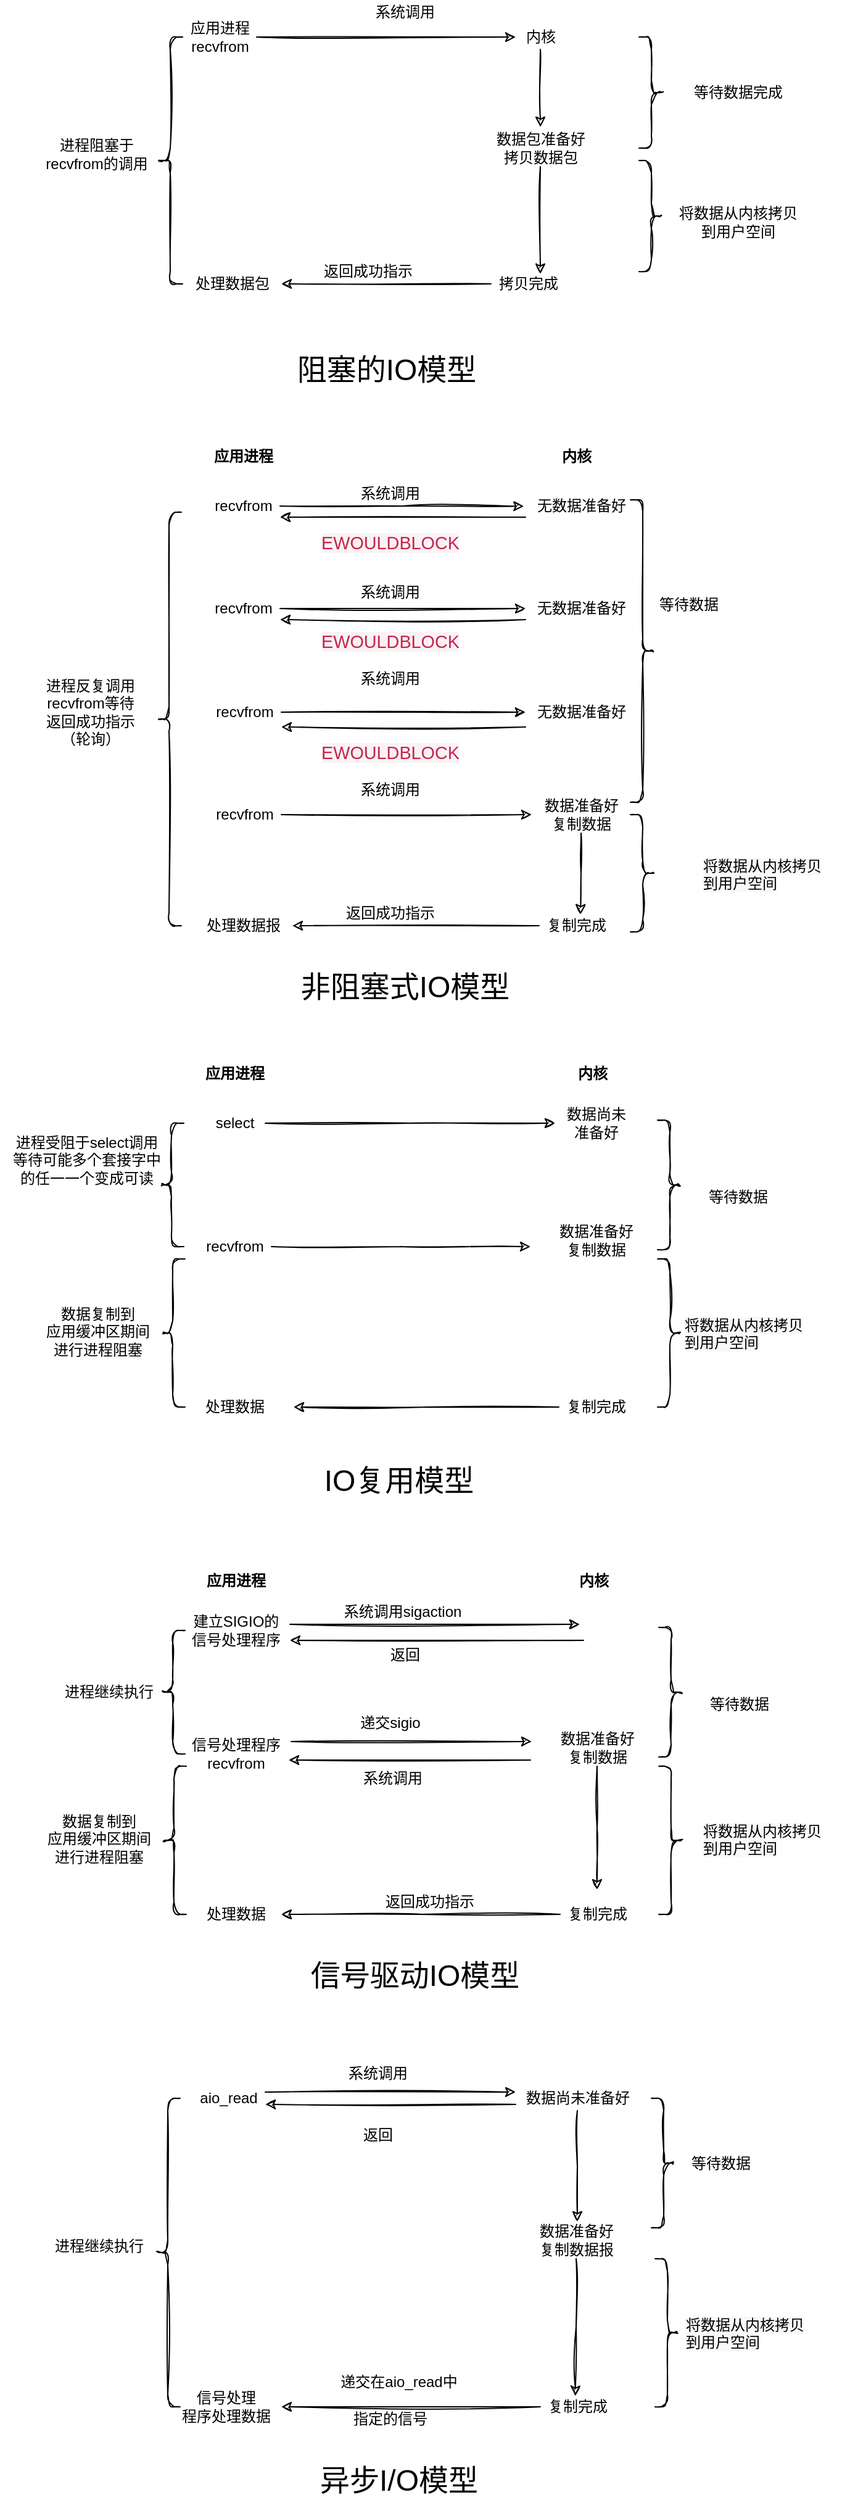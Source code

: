 <mxfile version="16.5.1" type="device"><diagram id="NUR2i6ApXiEQuBEus7cA" name="第 1 页"><mxGraphModel dx="1102" dy="865" grid="1" gridSize="10" guides="1" tooltips="1" connect="1" arrows="1" fold="1" page="1" pageScale="1" pageWidth="827" pageHeight="1169" math="0" shadow="0"><root><mxCell id="0"/><mxCell id="1" parent="0"/><mxCell id="qEuuXSkgspjJlGknbnpt-7" style="edgeStyle=orthogonalEdgeStyle;rounded=0;orthogonalLoop=1;jettySize=auto;html=1;entryX=0;entryY=0.5;entryDx=0;entryDy=0;entryPerimeter=0;sketch=1;" parent="1" source="qEuuXSkgspjJlGknbnpt-1" target="qEuuXSkgspjJlGknbnpt-2" edge="1"><mxGeometry relative="1" as="geometry"/></mxCell><mxCell id="qEuuXSkgspjJlGknbnpt-1" value="应用进程&lt;br&gt;recvfrom" style="text;html=1;align=center;verticalAlign=middle;resizable=0;points=[];autosize=1;sketch=1;" parent="1" vertex="1"><mxGeometry x="160" y="125" width="60" height="30" as="geometry"/></mxCell><mxCell id="qEuuXSkgspjJlGknbnpt-10" style="edgeStyle=orthogonalEdgeStyle;rounded=0;orthogonalLoop=1;jettySize=auto;html=1;entryX=0.5;entryY=-0.067;entryDx=0;entryDy=0;entryPerimeter=0;sketch=1;" parent="1" source="qEuuXSkgspjJlGknbnpt-2" target="qEuuXSkgspjJlGknbnpt-9" edge="1"><mxGeometry relative="1" as="geometry"/></mxCell><mxCell id="qEuuXSkgspjJlGknbnpt-2" value="内核" style="text;html=1;align=center;verticalAlign=middle;resizable=0;points=[];autosize=1;sketch=1;" parent="1" vertex="1"><mxGeometry x="430" y="130" width="40" height="20" as="geometry"/></mxCell><mxCell id="qEuuXSkgspjJlGknbnpt-3" value="处理数据包" style="text;html=1;align=center;verticalAlign=middle;resizable=0;points=[];autosize=1;sketch=1;" parent="1" vertex="1"><mxGeometry x="160" y="330" width="80" height="20" as="geometry"/></mxCell><mxCell id="qEuuXSkgspjJlGknbnpt-14" style="edgeStyle=orthogonalEdgeStyle;rounded=0;orthogonalLoop=1;jettySize=auto;html=1;sketch=1;" parent="1" source="qEuuXSkgspjJlGknbnpt-4" target="qEuuXSkgspjJlGknbnpt-3" edge="1"><mxGeometry relative="1" as="geometry"/></mxCell><mxCell id="qEuuXSkgspjJlGknbnpt-4" value="拷贝完成" style="text;html=1;align=center;verticalAlign=middle;resizable=0;points=[];autosize=1;sketch=1;" parent="1" vertex="1"><mxGeometry x="410" y="330" width="60" height="20" as="geometry"/></mxCell><mxCell id="qEuuXSkgspjJlGknbnpt-5" value="" style="shape=curlyBracket;whiteSpace=wrap;html=1;rounded=1;sketch=1;" parent="1" vertex="1"><mxGeometry x="140" y="140" width="20" height="200" as="geometry"/></mxCell><mxCell id="qEuuXSkgspjJlGknbnpt-6" value="进程阻塞于&lt;br&gt;recvfrom的调用" style="text;html=1;align=center;verticalAlign=middle;resizable=0;points=[];autosize=1;sketch=1;" parent="1" vertex="1"><mxGeometry x="40" y="220" width="100" height="30" as="geometry"/></mxCell><mxCell id="qEuuXSkgspjJlGknbnpt-8" value="系统调用" style="text;html=1;align=center;verticalAlign=middle;resizable=0;points=[];autosize=1;sketch=1;" parent="1" vertex="1"><mxGeometry x="310" y="110" width="60" height="20" as="geometry"/></mxCell><mxCell id="qEuuXSkgspjJlGknbnpt-13" style="edgeStyle=orthogonalEdgeStyle;rounded=0;orthogonalLoop=1;jettySize=auto;html=1;entryX=0.667;entryY=0.1;entryDx=0;entryDy=0;entryPerimeter=0;sketch=1;" parent="1" source="qEuuXSkgspjJlGknbnpt-9" target="qEuuXSkgspjJlGknbnpt-4" edge="1"><mxGeometry relative="1" as="geometry"/></mxCell><mxCell id="qEuuXSkgspjJlGknbnpt-9" value="数据包准备好&lt;br&gt;拷贝数据包" style="text;html=1;align=center;verticalAlign=middle;resizable=0;points=[];autosize=1;sketch=1;" parent="1" vertex="1"><mxGeometry x="405" y="215" width="90" height="30" as="geometry"/></mxCell><mxCell id="qEuuXSkgspjJlGknbnpt-15" value="返回成功指示" style="text;html=1;align=center;verticalAlign=middle;resizable=0;points=[];autosize=1;sketch=1;" parent="1" vertex="1"><mxGeometry x="265" y="320" width="90" height="20" as="geometry"/></mxCell><mxCell id="qEuuXSkgspjJlGknbnpt-16" value="" style="shape=curlyBracket;whiteSpace=wrap;html=1;rounded=1;direction=west;sketch=1;" parent="1" vertex="1"><mxGeometry x="530" y="140" width="20" height="90" as="geometry"/></mxCell><mxCell id="qEuuXSkgspjJlGknbnpt-17" value="等待数据完成" style="text;html=1;align=center;verticalAlign=middle;resizable=0;points=[];autosize=1;sketch=1;" parent="1" vertex="1"><mxGeometry x="565" y="175" width="90" height="20" as="geometry"/></mxCell><mxCell id="qEuuXSkgspjJlGknbnpt-18" value="" style="shape=curlyBracket;whiteSpace=wrap;html=1;rounded=1;direction=west;sketch=1;" parent="1" vertex="1"><mxGeometry x="530" y="240" width="20" height="90" as="geometry"/></mxCell><mxCell id="qEuuXSkgspjJlGknbnpt-19" value="将数据从内核拷贝&lt;br&gt;到用户空间" style="text;html=1;align=center;verticalAlign=middle;resizable=0;points=[];autosize=1;sketch=1;" parent="1" vertex="1"><mxGeometry x="555" y="275" width="110" height="30" as="geometry"/></mxCell><mxCell id="qEuuXSkgspjJlGknbnpt-20" value="&lt;font style=&quot;font-size: 24px&quot;&gt;阻塞的IO模型&lt;/font&gt;" style="text;html=1;align=center;verticalAlign=middle;resizable=0;points=[];autosize=1;sketch=1;" parent="1" vertex="1"><mxGeometry x="245" y="400" width="160" height="20" as="geometry"/></mxCell><mxCell id="qEuuXSkgspjJlGknbnpt-36" style="edgeStyle=orthogonalEdgeStyle;rounded=0;orthogonalLoop=1;jettySize=auto;html=1;entryX=-0.015;entryY=0.508;entryDx=0;entryDy=0;entryPerimeter=0;sketch=1;" parent="1" source="qEuuXSkgspjJlGknbnpt-21" target="qEuuXSkgspjJlGknbnpt-26" edge="1"><mxGeometry relative="1" as="geometry"/></mxCell><mxCell id="qEuuXSkgspjJlGknbnpt-21" value="recvfrom" style="text;html=1;align=center;verticalAlign=middle;resizable=0;points=[];autosize=1;sketch=1;" parent="1" vertex="1"><mxGeometry x="179" y="510" width="60" height="20" as="geometry"/></mxCell><mxCell id="qEuuXSkgspjJlGknbnpt-38" style="edgeStyle=orthogonalEdgeStyle;rounded=0;orthogonalLoop=1;jettySize=auto;html=1;sketch=1;" parent="1" source="qEuuXSkgspjJlGknbnpt-22" target="qEuuXSkgspjJlGknbnpt-27" edge="1"><mxGeometry relative="1" as="geometry"/></mxCell><mxCell id="qEuuXSkgspjJlGknbnpt-22" value="recvfrom" style="text;html=1;align=center;verticalAlign=middle;resizable=0;points=[];autosize=1;sketch=1;" parent="1" vertex="1"><mxGeometry x="179" y="593" width="60" height="20" as="geometry"/></mxCell><mxCell id="qEuuXSkgspjJlGknbnpt-40" style="edgeStyle=orthogonalEdgeStyle;rounded=0;orthogonalLoop=1;jettySize=auto;html=1;sketch=1;" parent="1" source="qEuuXSkgspjJlGknbnpt-23" target="qEuuXSkgspjJlGknbnpt-28" edge="1"><mxGeometry relative="1" as="geometry"/></mxCell><mxCell id="qEuuXSkgspjJlGknbnpt-23" value="recvfrom" style="text;html=1;align=center;verticalAlign=middle;resizable=0;points=[];autosize=1;sketch=1;" parent="1" vertex="1"><mxGeometry x="180" y="677" width="60" height="20" as="geometry"/></mxCell><mxCell id="qEuuXSkgspjJlGknbnpt-42" style="edgeStyle=orthogonalEdgeStyle;rounded=0;orthogonalLoop=1;jettySize=auto;html=1;sketch=1;" parent="1" source="qEuuXSkgspjJlGknbnpt-24" target="qEuuXSkgspjJlGknbnpt-29" edge="1"><mxGeometry relative="1" as="geometry"/></mxCell><mxCell id="qEuuXSkgspjJlGknbnpt-24" value="recvfrom" style="text;html=1;align=center;verticalAlign=middle;resizable=0;points=[];autosize=1;sketch=1;" parent="1" vertex="1"><mxGeometry x="180" y="760" width="60" height="20" as="geometry"/></mxCell><mxCell id="qEuuXSkgspjJlGknbnpt-37" style="edgeStyle=orthogonalEdgeStyle;rounded=0;orthogonalLoop=1;jettySize=auto;html=1;sketch=1;" parent="1" edge="1"><mxGeometry relative="1" as="geometry"><mxPoint x="438" y="529" as="sourcePoint"/><mxPoint x="239" y="529" as="targetPoint"/></mxGeometry></mxCell><mxCell id="qEuuXSkgspjJlGknbnpt-26" value="无数据准备好&lt;br&gt;" style="text;html=1;align=center;verticalAlign=middle;resizable=0;points=[];autosize=1;sketch=1;" parent="1" vertex="1"><mxGeometry x="438" y="510" width="90" height="20" as="geometry"/></mxCell><mxCell id="qEuuXSkgspjJlGknbnpt-39" style="edgeStyle=orthogonalEdgeStyle;rounded=0;orthogonalLoop=1;jettySize=auto;html=1;sketch=1;" parent="1" edge="1"><mxGeometry relative="1" as="geometry"><mxPoint x="438" y="612" as="sourcePoint"/><mxPoint x="239" y="612" as="targetPoint"/></mxGeometry></mxCell><mxCell id="qEuuXSkgspjJlGknbnpt-27" value="无数据准备好&lt;br&gt;" style="text;html=1;align=center;verticalAlign=middle;resizable=0;points=[];autosize=1;sketch=1;" parent="1" vertex="1"><mxGeometry x="438" y="593" width="90" height="20" as="geometry"/></mxCell><mxCell id="qEuuXSkgspjJlGknbnpt-41" style="edgeStyle=orthogonalEdgeStyle;rounded=0;orthogonalLoop=1;jettySize=auto;html=1;sketch=1;" parent="1" edge="1"><mxGeometry relative="1" as="geometry"><mxPoint x="438" y="699" as="sourcePoint"/><mxPoint x="240" y="699" as="targetPoint"/></mxGeometry></mxCell><mxCell id="qEuuXSkgspjJlGknbnpt-28" value="无数据准备好&lt;br&gt;" style="text;html=1;align=center;verticalAlign=middle;resizable=0;points=[];autosize=1;sketch=1;" parent="1" vertex="1"><mxGeometry x="438" y="677" width="90" height="20" as="geometry"/></mxCell><mxCell id="qEuuXSkgspjJlGknbnpt-50" style="edgeStyle=orthogonalEdgeStyle;rounded=0;orthogonalLoop=1;jettySize=auto;html=1;entryX=0.558;entryY=0.05;entryDx=0;entryDy=0;entryPerimeter=0;sketch=1;" parent="1" source="qEuuXSkgspjJlGknbnpt-29" target="qEuuXSkgspjJlGknbnpt-32" edge="1"><mxGeometry relative="1" as="geometry"/></mxCell><mxCell id="qEuuXSkgspjJlGknbnpt-29" value="数据准备好&lt;br&gt;复制数据" style="text;html=1;align=center;verticalAlign=middle;resizable=0;points=[];autosize=1;sketch=1;" parent="1" vertex="1"><mxGeometry x="443" y="755" width="80" height="30" as="geometry"/></mxCell><mxCell id="qEuuXSkgspjJlGknbnpt-30" value="&lt;b&gt;应用进程&lt;/b&gt;" style="text;html=1;align=center;verticalAlign=middle;resizable=0;points=[];autosize=1;sketch=1;" parent="1" vertex="1"><mxGeometry x="179" y="470" width="60" height="20" as="geometry"/></mxCell><mxCell id="qEuuXSkgspjJlGknbnpt-31" value="&lt;b&gt;内核&lt;/b&gt;" style="text;html=1;align=center;verticalAlign=middle;resizable=0;points=[];autosize=1;sketch=1;" parent="1" vertex="1"><mxGeometry x="459" y="470" width="40" height="20" as="geometry"/></mxCell><mxCell id="qEuuXSkgspjJlGknbnpt-51" style="edgeStyle=orthogonalEdgeStyle;rounded=0;orthogonalLoop=1;jettySize=auto;html=1;sketch=1;" parent="1" source="qEuuXSkgspjJlGknbnpt-32" target="qEuuXSkgspjJlGknbnpt-33" edge="1"><mxGeometry relative="1" as="geometry"/></mxCell><mxCell id="qEuuXSkgspjJlGknbnpt-32" value="复制完成" style="text;html=1;align=center;verticalAlign=middle;resizable=0;points=[];autosize=1;sketch=1;" parent="1" vertex="1"><mxGeometry x="449" y="850" width="60" height="20" as="geometry"/></mxCell><mxCell id="qEuuXSkgspjJlGknbnpt-33" value="处理数据报" style="text;html=1;align=center;verticalAlign=middle;resizable=0;points=[];autosize=1;sketch=1;" parent="1" vertex="1"><mxGeometry x="169" y="850" width="80" height="20" as="geometry"/></mxCell><mxCell id="qEuuXSkgspjJlGknbnpt-34" value="" style="shape=curlyBracket;whiteSpace=wrap;html=1;rounded=1;sketch=1;" parent="1" vertex="1"><mxGeometry x="139" y="525" width="20" height="335" as="geometry"/></mxCell><mxCell id="qEuuXSkgspjJlGknbnpt-35" value="进程反复调用&lt;br&gt;recvfrom等待&lt;br&gt;返回成功指示&lt;br&gt;（轮询）" style="text;html=1;align=center;verticalAlign=middle;resizable=0;points=[];autosize=1;sketch=1;" parent="1" vertex="1"><mxGeometry x="40" y="657" width="90" height="60" as="geometry"/></mxCell><mxCell id="qEuuXSkgspjJlGknbnpt-43" value="系统调用" style="text;html=1;align=center;verticalAlign=middle;resizable=0;points=[];autosize=1;sketch=1;" parent="1" vertex="1"><mxGeometry x="298" y="500" width="60" height="20" as="geometry"/></mxCell><mxCell id="qEuuXSkgspjJlGknbnpt-44" value="&lt;span style=&quot;color: rgb(199 , 37 , 78) ; font-family: &amp;#34;microsoft yahei&amp;#34; , &amp;#34;helvetica&amp;#34; , &amp;#34;arial&amp;#34; , &amp;#34;lucida grande&amp;#34; , &amp;#34;tahoma&amp;#34; , sans-serif ; font-size: 14.4px ; text-align: justify ; background-color: rgb(249 , 242 , 244)&quot;&gt;EWOULDBLOCK&lt;/span&gt;" style="text;html=1;align=center;verticalAlign=middle;resizable=0;points=[];autosize=1;sketch=1;" parent="1" vertex="1"><mxGeometry x="263" y="540" width="130" height="20" as="geometry"/></mxCell><mxCell id="qEuuXSkgspjJlGknbnpt-45" value="&lt;span style=&quot;color: rgb(199 , 37 , 78) ; font-family: &amp;#34;microsoft yahei&amp;#34; , &amp;#34;helvetica&amp;#34; , &amp;#34;arial&amp;#34; , &amp;#34;lucida grande&amp;#34; , &amp;#34;tahoma&amp;#34; , sans-serif ; font-size: 14.4px ; text-align: justify ; background-color: rgb(249 , 242 , 244)&quot;&gt;EWOULDBLOCK&lt;/span&gt;" style="text;html=1;align=center;verticalAlign=middle;resizable=0;points=[];autosize=1;sketch=1;" parent="1" vertex="1"><mxGeometry x="263" y="620" width="130" height="20" as="geometry"/></mxCell><mxCell id="qEuuXSkgspjJlGknbnpt-46" value="系统调用" style="text;html=1;align=center;verticalAlign=middle;resizable=0;points=[];autosize=1;sketch=1;" parent="1" vertex="1"><mxGeometry x="298" y="580" width="60" height="20" as="geometry"/></mxCell><mxCell id="qEuuXSkgspjJlGknbnpt-47" value="&lt;span style=&quot;color: rgb(199 , 37 , 78) ; font-family: &amp;#34;microsoft yahei&amp;#34; , &amp;#34;helvetica&amp;#34; , &amp;#34;arial&amp;#34; , &amp;#34;lucida grande&amp;#34; , &amp;#34;tahoma&amp;#34; , sans-serif ; font-size: 14.4px ; text-align: justify ; background-color: rgb(249 , 242 , 244)&quot;&gt;EWOULDBLOCK&lt;/span&gt;" style="text;html=1;align=center;verticalAlign=middle;resizable=0;points=[];autosize=1;sketch=1;" parent="1" vertex="1"><mxGeometry x="263" y="710" width="130" height="20" as="geometry"/></mxCell><mxCell id="qEuuXSkgspjJlGknbnpt-49" value="系统调用" style="text;html=1;align=center;verticalAlign=middle;resizable=0;points=[];autosize=1;sketch=1;" parent="1" vertex="1"><mxGeometry x="298" y="650" width="60" height="20" as="geometry"/></mxCell><mxCell id="qEuuXSkgspjJlGknbnpt-52" value="返回成功指示" style="text;html=1;align=center;verticalAlign=middle;resizable=0;points=[];autosize=1;sketch=1;" parent="1" vertex="1"><mxGeometry x="283" y="840" width="90" height="20" as="geometry"/></mxCell><mxCell id="qEuuXSkgspjJlGknbnpt-53" value="系统调用" style="text;html=1;align=center;verticalAlign=middle;resizable=0;points=[];autosize=1;sketch=1;" parent="1" vertex="1"><mxGeometry x="298" y="740" width="60" height="20" as="geometry"/></mxCell><mxCell id="qEuuXSkgspjJlGknbnpt-54" value="" style="shape=curlyBracket;whiteSpace=wrap;html=1;rounded=1;direction=west;sketch=1;" parent="1" vertex="1"><mxGeometry x="523" y="515" width="20" height="245" as="geometry"/></mxCell><mxCell id="qEuuXSkgspjJlGknbnpt-55" value="" style="shape=curlyBracket;whiteSpace=wrap;html=1;rounded=1;direction=west;sketch=1;" parent="1" vertex="1"><mxGeometry x="523" y="770" width="20" height="95" as="geometry"/></mxCell><mxCell id="qEuuXSkgspjJlGknbnpt-56" value="等待数据" style="text;html=1;align=center;verticalAlign=middle;resizable=0;points=[];autosize=1;sketch=1;" parent="1" vertex="1"><mxGeometry x="540" y="590" width="60" height="20" as="geometry"/></mxCell><mxCell id="qEuuXSkgspjJlGknbnpt-57" value="&lt;span style=&quot;color: rgb(0, 0, 0); font-family: helvetica; font-size: 12px; font-style: normal; font-weight: 400; letter-spacing: normal; text-align: center; text-indent: 0px; text-transform: none; word-spacing: 0px; background-color: rgb(248, 249, 250); display: inline; float: none;&quot;&gt;将数据从内核拷贝&lt;/span&gt;&lt;br style=&quot;color: rgb(0, 0, 0); font-family: helvetica; font-size: 12px; font-style: normal; font-weight: 400; letter-spacing: normal; text-align: center; text-indent: 0px; text-transform: none; word-spacing: 0px; background-color: rgb(248, 249, 250);&quot;&gt;&lt;span style=&quot;color: rgb(0, 0, 0); font-family: helvetica; font-size: 12px; font-style: normal; font-weight: 400; letter-spacing: normal; text-align: center; text-indent: 0px; text-transform: none; word-spacing: 0px; background-color: rgb(248, 249, 250); display: inline; float: none;&quot;&gt;到用户空间&lt;/span&gt;" style="text;whiteSpace=wrap;html=1;sketch=1;" parent="1" vertex="1"><mxGeometry x="580" y="797.5" width="120" height="40" as="geometry"/></mxCell><mxCell id="qEuuXSkgspjJlGknbnpt-60" value="&lt;font color=&quot;#ba0000&quot; face=&quot;monospace&quot;&gt;&lt;span style=&quot;font-size: 0px&quot;&gt;非&lt;/span&gt;&lt;/font&gt;" style="text;html=1;align=center;verticalAlign=middle;resizable=0;points=[];autosize=1;sketch=1;" parent="1" vertex="1"><mxGeometry x="310" y="910" width="20" height="20" as="geometry"/></mxCell><mxCell id="qEuuXSkgspjJlGknbnpt-61" value="&lt;font style=&quot;font-size: 24px&quot;&gt;非阻塞式IO模型&lt;/font&gt;" style="text;html=1;align=center;verticalAlign=middle;resizable=0;points=[];autosize=1;sketch=1;" parent="1" vertex="1"><mxGeometry x="250" y="900" width="180" height="20" as="geometry"/></mxCell><mxCell id="qEuuXSkgspjJlGknbnpt-62" value="&lt;b&gt;应用进程&lt;/b&gt;" style="text;html=1;align=center;verticalAlign=middle;resizable=0;points=[];autosize=1;sketch=1;" parent="1" vertex="1"><mxGeometry x="172" y="970" width="60" height="20" as="geometry"/></mxCell><mxCell id="qEuuXSkgspjJlGknbnpt-74" style="edgeStyle=orthogonalEdgeStyle;rounded=0;orthogonalLoop=1;jettySize=auto;html=1;sketch=1;" parent="1" source="qEuuXSkgspjJlGknbnpt-63" edge="1"><mxGeometry relative="1" as="geometry"><mxPoint x="462" y="1020" as="targetPoint"/></mxGeometry></mxCell><mxCell id="qEuuXSkgspjJlGknbnpt-63" value="select" style="text;html=1;align=center;verticalAlign=middle;resizable=0;points=[];autosize=1;sketch=1;" parent="1" vertex="1"><mxGeometry x="177" y="1010" width="50" height="20" as="geometry"/></mxCell><mxCell id="qEuuXSkgspjJlGknbnpt-75" style="edgeStyle=orthogonalEdgeStyle;rounded=0;orthogonalLoop=1;jettySize=auto;html=1;sketch=1;" parent="1" source="qEuuXSkgspjJlGknbnpt-64" edge="1"><mxGeometry relative="1" as="geometry"><mxPoint x="442" y="1120" as="targetPoint"/></mxGeometry></mxCell><mxCell id="qEuuXSkgspjJlGknbnpt-64" value="recvfrom" style="text;html=1;align=center;verticalAlign=middle;resizable=0;points=[];autosize=1;sketch=1;" parent="1" vertex="1"><mxGeometry x="172" y="1110" width="60" height="20" as="geometry"/></mxCell><mxCell id="qEuuXSkgspjJlGknbnpt-65" value="处理数据" style="text;html=1;align=center;verticalAlign=middle;resizable=0;points=[];autosize=1;sketch=1;" parent="1" vertex="1"><mxGeometry x="172" y="1240" width="60" height="20" as="geometry"/></mxCell><mxCell id="qEuuXSkgspjJlGknbnpt-66" value="&lt;b&gt;内核&lt;/b&gt;" style="text;html=1;align=center;verticalAlign=middle;resizable=0;points=[];autosize=1;sketch=1;" parent="1" vertex="1"><mxGeometry x="472" y="970" width="40" height="20" as="geometry"/></mxCell><mxCell id="qEuuXSkgspjJlGknbnpt-67" value="数据尚未&lt;br&gt;准备好" style="text;html=1;align=center;verticalAlign=middle;resizable=0;points=[];autosize=1;sketch=1;" parent="1" vertex="1"><mxGeometry x="465" y="1005" width="60" height="30" as="geometry"/></mxCell><mxCell id="qEuuXSkgspjJlGknbnpt-68" value="数据准备好&lt;br&gt;复制数据" style="text;html=1;align=center;verticalAlign=middle;resizable=0;points=[];autosize=1;sketch=1;" parent="1" vertex="1"><mxGeometry x="455" y="1100" width="80" height="30" as="geometry"/></mxCell><mxCell id="2n6FSLsGJzdh9VEfEtMi-46" style="edgeStyle=orthogonalEdgeStyle;rounded=0;orthogonalLoop=1;jettySize=auto;html=1;sketch=1;" parent="1" source="qEuuXSkgspjJlGknbnpt-69" edge="1"><mxGeometry relative="1" as="geometry"><mxPoint x="250" y="1250" as="targetPoint"/></mxGeometry></mxCell><mxCell id="qEuuXSkgspjJlGknbnpt-69" value="复制完成" style="text;html=1;align=center;verticalAlign=middle;resizable=0;points=[];autosize=1;sketch=1;" parent="1" vertex="1"><mxGeometry x="465" y="1240" width="60" height="20" as="geometry"/></mxCell><mxCell id="qEuuXSkgspjJlGknbnpt-70" value="" style="shape=curlyBracket;whiteSpace=wrap;html=1;rounded=1;sketch=1;" parent="1" vertex="1"><mxGeometry x="141" y="1020" width="20" height="100" as="geometry"/></mxCell><mxCell id="qEuuXSkgspjJlGknbnpt-71" value="" style="shape=curlyBracket;whiteSpace=wrap;html=1;rounded=1;sketch=1;" parent="1" vertex="1"><mxGeometry x="142" y="1130" width="20" height="120" as="geometry"/></mxCell><mxCell id="qEuuXSkgspjJlGknbnpt-72" value="" style="shape=curlyBracket;whiteSpace=wrap;html=1;rounded=1;direction=west;sketch=1;" parent="1" vertex="1"><mxGeometry x="545" y="1017.5" width="20" height="105" as="geometry"/></mxCell><mxCell id="qEuuXSkgspjJlGknbnpt-73" value="" style="shape=curlyBracket;whiteSpace=wrap;html=1;rounded=1;direction=west;sketch=1;" parent="1" vertex="1"><mxGeometry x="545" y="1130" width="20" height="120" as="geometry"/></mxCell><mxCell id="qEuuXSkgspjJlGknbnpt-77" value="进程受阻于select调用&lt;br&gt;等待可能多个套接字中&lt;br&gt;的任一一个变成可读" style="text;html=1;align=center;verticalAlign=middle;resizable=0;points=[];autosize=1;sketch=1;" parent="1" vertex="1"><mxGeometry x="12" y="1025" width="140" height="50" as="geometry"/></mxCell><mxCell id="qEuuXSkgspjJlGknbnpt-78" value="等待数据" style="text;html=1;align=center;verticalAlign=middle;resizable=0;points=[];autosize=1;sketch=1;" parent="1" vertex="1"><mxGeometry x="580" y="1070" width="60" height="20" as="geometry"/></mxCell><mxCell id="qEuuXSkgspjJlGknbnpt-79" value="&lt;span style=&quot;color: rgb(0, 0, 0); font-family: helvetica; font-size: 12px; font-style: normal; font-weight: 400; letter-spacing: normal; text-align: center; text-indent: 0px; text-transform: none; word-spacing: 0px; background-color: rgb(248, 249, 250); display: inline; float: none;&quot;&gt;将数据从内核拷贝&lt;/span&gt;&lt;br style=&quot;color: rgb(0, 0, 0); font-family: helvetica; font-size: 12px; font-style: normal; font-weight: 400; letter-spacing: normal; text-align: center; text-indent: 0px; text-transform: none; word-spacing: 0px; background-color: rgb(248, 249, 250);&quot;&gt;&lt;span style=&quot;color: rgb(0, 0, 0); font-family: helvetica; font-size: 12px; font-style: normal; font-weight: 400; letter-spacing: normal; text-align: center; text-indent: 0px; text-transform: none; word-spacing: 0px; background-color: rgb(248, 249, 250); display: inline; float: none;&quot;&gt;到用户空间&lt;/span&gt;" style="text;whiteSpace=wrap;html=1;sketch=1;" parent="1" vertex="1"><mxGeometry x="565" y="1170" width="120" height="40" as="geometry"/></mxCell><mxCell id="qEuuXSkgspjJlGknbnpt-80" value="数据复制到&lt;br&gt;应用缓冲区期间&lt;br&gt;进行进程阻塞" style="text;html=1;align=center;verticalAlign=middle;resizable=0;points=[];autosize=1;sketch=1;" parent="1" vertex="1"><mxGeometry x="41" y="1164" width="100" height="50" as="geometry"/></mxCell><mxCell id="qEuuXSkgspjJlGknbnpt-81" value="&lt;span style=&quot;font-size: 24px&quot;&gt;IO复用模型&lt;/span&gt;" style="text;html=1;align=center;verticalAlign=middle;resizable=0;points=[];autosize=1;sketch=1;" parent="1" vertex="1"><mxGeometry x="265" y="1300" width="140" height="20" as="geometry"/></mxCell><mxCell id="2n6FSLsGJzdh9VEfEtMi-19" value="&lt;b&gt;应用进程&lt;/b&gt;" style="text;html=1;align=center;verticalAlign=middle;resizable=0;points=[];autosize=1;sketch=1;" parent="1" vertex="1"><mxGeometry x="173" y="1381" width="60" height="20" as="geometry"/></mxCell><mxCell id="2n6FSLsGJzdh9VEfEtMi-20" style="edgeStyle=orthogonalEdgeStyle;rounded=0;orthogonalLoop=1;jettySize=auto;html=1;sketch=1;" parent="1" edge="1"><mxGeometry relative="1" as="geometry"><mxPoint x="482" y="1426" as="targetPoint"/><mxPoint x="247" y="1426" as="sourcePoint"/></mxGeometry></mxCell><mxCell id="2n6FSLsGJzdh9VEfEtMi-21" value="建立SIGIO的&lt;br&gt;信号处理程序" style="text;html=1;align=center;verticalAlign=middle;resizable=0;points=[];autosize=1;sketch=1;" parent="1" vertex="1"><mxGeometry x="158" y="1416" width="90" height="30" as="geometry"/></mxCell><mxCell id="2n6FSLsGJzdh9VEfEtMi-22" style="edgeStyle=orthogonalEdgeStyle;rounded=0;orthogonalLoop=1;jettySize=auto;html=1;sketch=1;" parent="1" edge="1"><mxGeometry relative="1" as="geometry"><mxPoint x="443" y="1521" as="targetPoint"/><mxPoint x="248" y="1521" as="sourcePoint"/></mxGeometry></mxCell><mxCell id="2n6FSLsGJzdh9VEfEtMi-23" value="信号处理程序&lt;br&gt;recvfrom" style="text;html=1;align=center;verticalAlign=middle;resizable=0;points=[];autosize=1;sketch=1;" parent="1" vertex="1"><mxGeometry x="158" y="1516" width="90" height="30" as="geometry"/></mxCell><mxCell id="2n6FSLsGJzdh9VEfEtMi-25" value="处理数据" style="text;html=1;align=center;verticalAlign=middle;resizable=0;points=[];autosize=1;sketch=1;" parent="1" vertex="1"><mxGeometry x="173" y="1651" width="60" height="20" as="geometry"/></mxCell><mxCell id="2n6FSLsGJzdh9VEfEtMi-26" value="&lt;b&gt;内核&lt;/b&gt;" style="text;html=1;align=center;verticalAlign=middle;resizable=0;points=[];autosize=1;sketch=1;" parent="1" vertex="1"><mxGeometry x="473" y="1381" width="40" height="20" as="geometry"/></mxCell><mxCell id="2n6FSLsGJzdh9VEfEtMi-37" style="edgeStyle=orthogonalEdgeStyle;rounded=0;orthogonalLoop=1;jettySize=auto;html=1;sketch=1;" parent="1" edge="1"><mxGeometry relative="1" as="geometry"><mxPoint x="485" y="1439" as="sourcePoint"/><mxPoint x="247" y="1439" as="targetPoint"/></mxGeometry></mxCell><mxCell id="2n6FSLsGJzdh9VEfEtMi-40" style="edgeStyle=orthogonalEdgeStyle;rounded=0;orthogonalLoop=1;jettySize=auto;html=1;sketch=1;" parent="1" edge="1"><mxGeometry relative="1" as="geometry"><mxPoint x="246" y="1536" as="targetPoint"/><mxPoint x="442" y="1536" as="sourcePoint"/></mxGeometry></mxCell><mxCell id="2n6FSLsGJzdh9VEfEtMi-44" style="edgeStyle=orthogonalEdgeStyle;rounded=0;orthogonalLoop=1;jettySize=auto;html=1;sketch=1;" parent="1" source="2n6FSLsGJzdh9VEfEtMi-28" edge="1"><mxGeometry relative="1" as="geometry"><mxPoint x="496" y="1641" as="targetPoint"/></mxGeometry></mxCell><mxCell id="2n6FSLsGJzdh9VEfEtMi-28" value="数据准备好&lt;br&gt;复制数据" style="text;html=1;align=center;verticalAlign=middle;resizable=0;points=[];autosize=1;sketch=1;" parent="1" vertex="1"><mxGeometry x="456" y="1511" width="80" height="30" as="geometry"/></mxCell><mxCell id="2n6FSLsGJzdh9VEfEtMi-47" style="edgeStyle=orthogonalEdgeStyle;rounded=0;orthogonalLoop=1;jettySize=auto;html=1;sketch=1;" parent="1" source="2n6FSLsGJzdh9VEfEtMi-29" edge="1"><mxGeometry relative="1" as="geometry"><mxPoint x="240" y="1661" as="targetPoint"/></mxGeometry></mxCell><mxCell id="2n6FSLsGJzdh9VEfEtMi-29" value="复制完成" style="text;html=1;align=center;verticalAlign=middle;resizable=0;points=[];autosize=1;sketch=1;" parent="1" vertex="1"><mxGeometry x="466" y="1651" width="60" height="20" as="geometry"/></mxCell><mxCell id="2n6FSLsGJzdh9VEfEtMi-30" value="" style="shape=curlyBracket;whiteSpace=wrap;html=1;rounded=1;sketch=1;" parent="1" vertex="1"><mxGeometry x="142" y="1431" width="20" height="100" as="geometry"/></mxCell><mxCell id="2n6FSLsGJzdh9VEfEtMi-31" value="" style="shape=curlyBracket;whiteSpace=wrap;html=1;rounded=1;sketch=1;" parent="1" vertex="1"><mxGeometry x="143" y="1541" width="20" height="120" as="geometry"/></mxCell><mxCell id="2n6FSLsGJzdh9VEfEtMi-32" value="" style="shape=curlyBracket;whiteSpace=wrap;html=1;rounded=1;direction=west;sketch=1;" parent="1" vertex="1"><mxGeometry x="546" y="1428.5" width="20" height="105" as="geometry"/></mxCell><mxCell id="2n6FSLsGJzdh9VEfEtMi-33" value="" style="shape=curlyBracket;whiteSpace=wrap;html=1;rounded=1;direction=west;sketch=1;" parent="1" vertex="1"><mxGeometry x="546" y="1541" width="20" height="120" as="geometry"/></mxCell><mxCell id="2n6FSLsGJzdh9VEfEtMi-34" value="等待数据" style="text;html=1;align=center;verticalAlign=middle;resizable=0;points=[];autosize=1;sketch=1;" parent="1" vertex="1"><mxGeometry x="581" y="1481" width="60" height="20" as="geometry"/></mxCell><mxCell id="2n6FSLsGJzdh9VEfEtMi-35" value="数据复制到&lt;br&gt;应用缓冲区期间&lt;br&gt;进行进程阻塞" style="text;html=1;align=center;verticalAlign=middle;resizable=0;points=[];autosize=1;sketch=1;" parent="1" vertex="1"><mxGeometry x="42" y="1575" width="100" height="50" as="geometry"/></mxCell><mxCell id="2n6FSLsGJzdh9VEfEtMi-38" value="系统调用sigaction" style="text;html=1;align=center;verticalAlign=middle;resizable=0;points=[];autosize=1;sketch=1;" parent="1" vertex="1"><mxGeometry x="283" y="1406" width="110" height="20" as="geometry"/></mxCell><mxCell id="2n6FSLsGJzdh9VEfEtMi-39" value="返回" style="text;html=1;align=center;verticalAlign=middle;resizable=0;points=[];autosize=1;sketch=1;" parent="1" vertex="1"><mxGeometry x="320" y="1441" width="40" height="20" as="geometry"/></mxCell><mxCell id="2n6FSLsGJzdh9VEfEtMi-41" value="递交sigio" style="text;html=1;align=center;verticalAlign=middle;resizable=0;points=[];autosize=1;sketch=1;" parent="1" vertex="1"><mxGeometry x="298" y="1496" width="60" height="20" as="geometry"/></mxCell><mxCell id="2n6FSLsGJzdh9VEfEtMi-42" value="系统调用" style="text;html=1;align=center;verticalAlign=middle;resizable=0;points=[];autosize=1;sketch=1;" parent="1" vertex="1"><mxGeometry x="300" y="1541" width="60" height="20" as="geometry"/></mxCell><mxCell id="2n6FSLsGJzdh9VEfEtMi-43" value="进程继续执行" style="text;html=1;align=center;verticalAlign=middle;resizable=0;points=[];autosize=1;sketch=1;" parent="1" vertex="1"><mxGeometry x="55" y="1471" width="90" height="20" as="geometry"/></mxCell><mxCell id="2n6FSLsGJzdh9VEfEtMi-48" value="返回成功指示" style="text;html=1;align=center;verticalAlign=middle;resizable=0;points=[];autosize=1;sketch=1;" parent="1" vertex="1"><mxGeometry x="315" y="1641" width="90" height="20" as="geometry"/></mxCell><mxCell id="2n6FSLsGJzdh9VEfEtMi-49" value="&lt;font style=&quot;font-size: 24px&quot;&gt;信号驱动IO模型&lt;/font&gt;" style="text;html=1;align=center;verticalAlign=middle;resizable=0;points=[];autosize=1;sketch=1;" parent="1" vertex="1"><mxGeometry x="258" y="1701" width="180" height="20" as="geometry"/></mxCell><mxCell id="2n6FSLsGJzdh9VEfEtMi-50" value="" style="shape=curlyBracket;whiteSpace=wrap;html=1;rounded=1;sketch=1;" parent="1" vertex="1"><mxGeometry x="138" y="1810" width="20" height="250" as="geometry"/></mxCell><mxCell id="2n6FSLsGJzdh9VEfEtMi-55" style="edgeStyle=orthogonalEdgeStyle;rounded=0;orthogonalLoop=1;jettySize=auto;html=1;sketch=1;" parent="1" edge="1"><mxGeometry relative="1" as="geometry"><mxPoint x="227" y="1805" as="sourcePoint"/><mxPoint x="430" y="1805" as="targetPoint"/></mxGeometry></mxCell><mxCell id="2n6FSLsGJzdh9VEfEtMi-51" value="aio_read" style="text;html=1;align=center;verticalAlign=middle;resizable=0;points=[];autosize=1;sketch=1;" parent="1" vertex="1"><mxGeometry x="167" y="1800" width="60" height="20" as="geometry"/></mxCell><mxCell id="2n6FSLsGJzdh9VEfEtMi-52" value="" style="shape=curlyBracket;whiteSpace=wrap;html=1;rounded=1;direction=west;sketch=1;" parent="1" vertex="1"><mxGeometry x="540" y="1810" width="20" height="105" as="geometry"/></mxCell><mxCell id="2n6FSLsGJzdh9VEfEtMi-53" value="" style="shape=curlyBracket;whiteSpace=wrap;html=1;rounded=1;direction=west;sketch=1;" parent="1" vertex="1"><mxGeometry x="543" y="1940" width="20" height="120" as="geometry"/></mxCell><mxCell id="2n6FSLsGJzdh9VEfEtMi-56" style="edgeStyle=orthogonalEdgeStyle;rounded=0;orthogonalLoop=1;jettySize=auto;html=1;sketch=1;" parent="1" edge="1"><mxGeometry relative="1" as="geometry"><mxPoint x="430" y="1815" as="sourcePoint"/><mxPoint x="227" y="1815" as="targetPoint"/></mxGeometry></mxCell><mxCell id="2n6FSLsGJzdh9VEfEtMi-59" style="edgeStyle=orthogonalEdgeStyle;rounded=0;orthogonalLoop=1;jettySize=auto;html=1;sketch=1;" parent="1" source="2n6FSLsGJzdh9VEfEtMi-54" edge="1"><mxGeometry relative="1" as="geometry"><mxPoint x="480" y="1910" as="targetPoint"/></mxGeometry></mxCell><mxCell id="2n6FSLsGJzdh9VEfEtMi-54" value="数据尚未准备好" style="text;html=1;align=center;verticalAlign=middle;resizable=0;points=[];autosize=1;sketch=1;" parent="1" vertex="1"><mxGeometry x="430" y="1800" width="100" height="20" as="geometry"/></mxCell><mxCell id="2n6FSLsGJzdh9VEfEtMi-57" value="系统调用" style="text;html=1;align=center;verticalAlign=middle;resizable=0;points=[];autosize=1;sketch=1;" parent="1" vertex="1"><mxGeometry x="288" y="1780" width="60" height="20" as="geometry"/></mxCell><mxCell id="2n6FSLsGJzdh9VEfEtMi-58" value="返回" style="text;html=1;align=center;verticalAlign=middle;resizable=0;points=[];autosize=1;sketch=1;" parent="1" vertex="1"><mxGeometry x="298" y="1830" width="40" height="20" as="geometry"/></mxCell><mxCell id="2n6FSLsGJzdh9VEfEtMi-63" style="edgeStyle=orthogonalEdgeStyle;rounded=0;orthogonalLoop=1;jettySize=auto;html=1;entryX=0.472;entryY=0.067;entryDx=0;entryDy=0;entryPerimeter=0;sketch=1;" parent="1" source="2n6FSLsGJzdh9VEfEtMi-60" target="2n6FSLsGJzdh9VEfEtMi-61" edge="1"><mxGeometry relative="1" as="geometry"/></mxCell><mxCell id="2n6FSLsGJzdh9VEfEtMi-60" value="数据准备好&lt;br&gt;复制数据报" style="text;html=1;align=center;verticalAlign=middle;resizable=0;points=[];autosize=1;sketch=1;" parent="1" vertex="1"><mxGeometry x="439" y="1910" width="80" height="30" as="geometry"/></mxCell><mxCell id="2n6FSLsGJzdh9VEfEtMi-64" style="edgeStyle=orthogonalEdgeStyle;rounded=0;orthogonalLoop=1;jettySize=auto;html=1;sketch=1;" parent="1" source="2n6FSLsGJzdh9VEfEtMi-61" target="2n6FSLsGJzdh9VEfEtMi-62" edge="1"><mxGeometry relative="1" as="geometry"/></mxCell><mxCell id="2n6FSLsGJzdh9VEfEtMi-61" value="复制完成" style="text;html=1;align=center;verticalAlign=middle;resizable=0;points=[];autosize=1;sketch=1;" parent="1" vertex="1"><mxGeometry x="450" y="2050" width="60" height="20" as="geometry"/></mxCell><mxCell id="2n6FSLsGJzdh9VEfEtMi-62" value="信号处理&lt;br&gt;程序处理数据" style="text;html=1;align=center;verticalAlign=middle;resizable=0;points=[];autosize=1;sketch=1;" parent="1" vertex="1"><mxGeometry x="150" y="2045" width="90" height="30" as="geometry"/></mxCell><mxCell id="2n6FSLsGJzdh9VEfEtMi-65" value="递交在aio_read中" style="text;html=1;align=center;verticalAlign=middle;resizable=0;points=[];autosize=1;sketch=1;" parent="1" vertex="1"><mxGeometry x="280" y="2030" width="110" height="20" as="geometry"/></mxCell><mxCell id="2n6FSLsGJzdh9VEfEtMi-66" value="指定的信号" style="text;html=1;align=center;verticalAlign=middle;resizable=0;points=[];autosize=1;sketch=1;" parent="1" vertex="1"><mxGeometry x="288" y="2060" width="80" height="20" as="geometry"/></mxCell><mxCell id="2n6FSLsGJzdh9VEfEtMi-67" value="等待数据" style="text;html=1;align=center;verticalAlign=middle;resizable=0;points=[];autosize=1;sketch=1;" parent="1" vertex="1"><mxGeometry x="566" y="1852.5" width="60" height="20" as="geometry"/></mxCell><mxCell id="2n6FSLsGJzdh9VEfEtMi-68" value="&lt;span style=&quot;color: rgb(0, 0, 0); font-family: helvetica; font-size: 12px; font-style: normal; font-weight: 400; letter-spacing: normal; text-align: center; text-indent: 0px; text-transform: none; word-spacing: 0px; background-color: rgb(248, 249, 250); display: inline; float: none;&quot;&gt;将数据从内核拷贝&lt;/span&gt;&lt;br style=&quot;color: rgb(0, 0, 0); font-family: helvetica; font-size: 12px; font-style: normal; font-weight: 400; letter-spacing: normal; text-align: center; text-indent: 0px; text-transform: none; word-spacing: 0px; background-color: rgb(248, 249, 250);&quot;&gt;&lt;span style=&quot;color: rgb(0, 0, 0); font-family: helvetica; font-size: 12px; font-style: normal; font-weight: 400; letter-spacing: normal; text-align: center; text-indent: 0px; text-transform: none; word-spacing: 0px; background-color: rgb(248, 249, 250); display: inline; float: none;&quot;&gt;到用户空间&lt;/span&gt;" style="text;whiteSpace=wrap;html=1;sketch=1;" parent="1" vertex="1"><mxGeometry x="580" y="1580" width="120" height="40" as="geometry"/></mxCell><mxCell id="2n6FSLsGJzdh9VEfEtMi-69" value="&lt;span style=&quot;color: rgb(0, 0, 0); font-family: helvetica; font-size: 12px; font-style: normal; font-weight: 400; letter-spacing: normal; text-align: center; text-indent: 0px; text-transform: none; word-spacing: 0px; background-color: rgb(248, 249, 250); display: inline; float: none;&quot;&gt;将数据从内核拷贝&lt;/span&gt;&lt;br style=&quot;color: rgb(0, 0, 0); font-family: helvetica; font-size: 12px; font-style: normal; font-weight: 400; letter-spacing: normal; text-align: center; text-indent: 0px; text-transform: none; word-spacing: 0px; background-color: rgb(248, 249, 250);&quot;&gt;&lt;span style=&quot;color: rgb(0, 0, 0); font-family: helvetica; font-size: 12px; font-style: normal; font-weight: 400; letter-spacing: normal; text-align: center; text-indent: 0px; text-transform: none; word-spacing: 0px; background-color: rgb(248, 249, 250); display: inline; float: none;&quot;&gt;到用户空间&lt;/span&gt;" style="text;whiteSpace=wrap;html=1;sketch=1;" parent="1" vertex="1"><mxGeometry x="566" y="1980" width="120" height="40" as="geometry"/></mxCell><mxCell id="2n6FSLsGJzdh9VEfEtMi-70" value="进程继续执行" style="text;html=1;align=center;verticalAlign=middle;resizable=0;points=[];autosize=1;sketch=1;" parent="1" vertex="1"><mxGeometry x="47" y="1920" width="90" height="20" as="geometry"/></mxCell><mxCell id="2n6FSLsGJzdh9VEfEtMi-71" value="&lt;font style=&quot;font-size: 24px&quot;&gt;异步I/O模型&lt;/font&gt;" style="text;html=1;align=center;verticalAlign=middle;resizable=0;points=[];autosize=1;sketch=1;" parent="1" vertex="1"><mxGeometry x="265" y="2110" width="140" height="20" as="geometry"/></mxCell></root></mxGraphModel></diagram></mxfile>